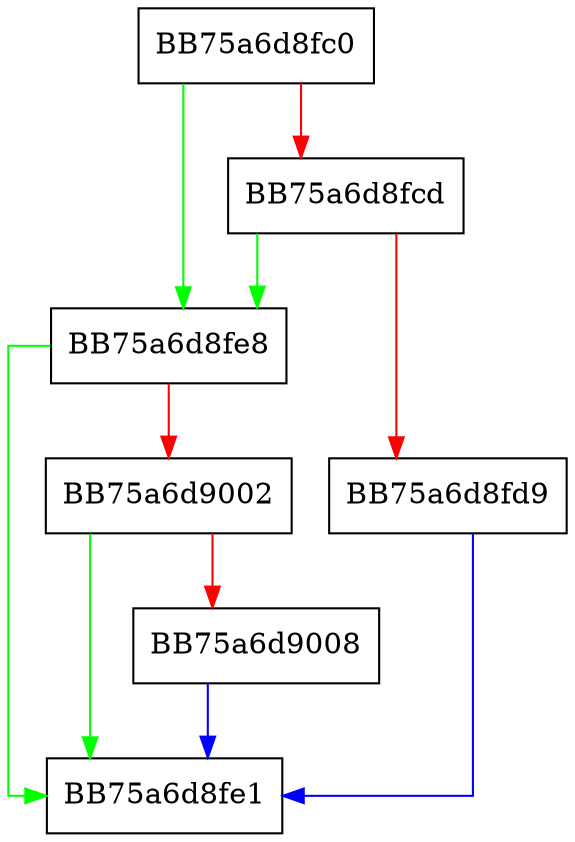 digraph MpSvcSecTrustLabelProtectServiceEnd {
  node [shape="box"];
  graph [splines=ortho];
  BB75a6d8fc0 -> BB75a6d8fe8 [color="green"];
  BB75a6d8fc0 -> BB75a6d8fcd [color="red"];
  BB75a6d8fcd -> BB75a6d8fe8 [color="green"];
  BB75a6d8fcd -> BB75a6d8fd9 [color="red"];
  BB75a6d8fd9 -> BB75a6d8fe1 [color="blue"];
  BB75a6d8fe8 -> BB75a6d8fe1 [color="green"];
  BB75a6d8fe8 -> BB75a6d9002 [color="red"];
  BB75a6d9002 -> BB75a6d8fe1 [color="green"];
  BB75a6d9002 -> BB75a6d9008 [color="red"];
  BB75a6d9008 -> BB75a6d8fe1 [color="blue"];
}